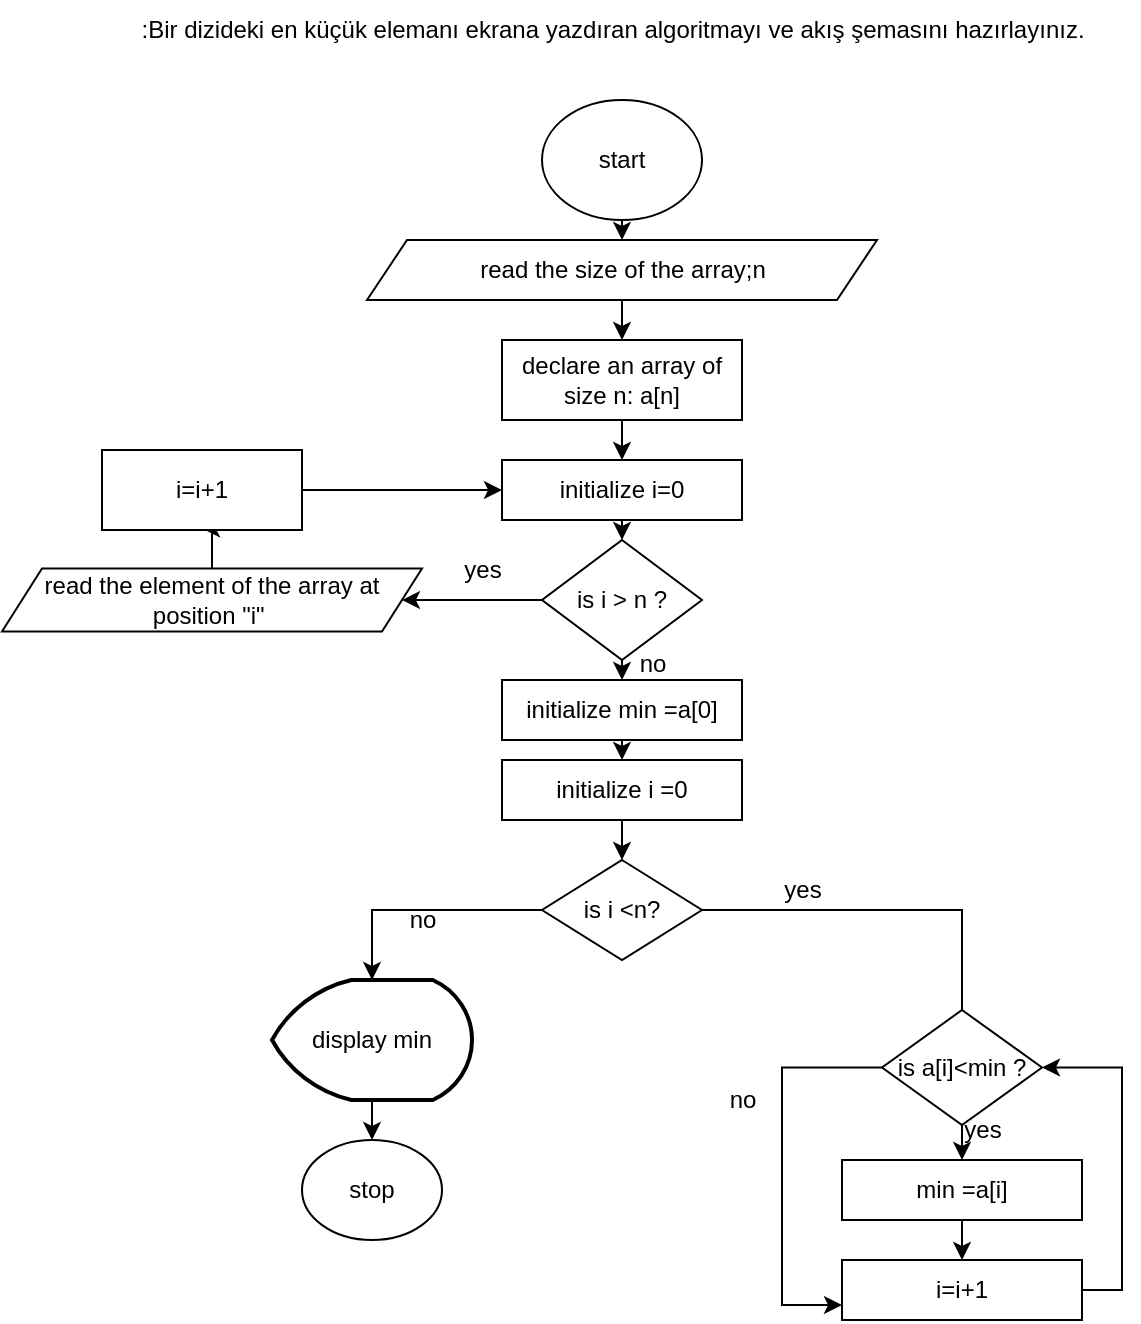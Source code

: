 <mxfile version="20.6.2" type="device"><diagram id="H0Jogm0pw6olyqedpxsq" name="Page-1"><mxGraphModel dx="1377" dy="1726" grid="1" gridSize="10" guides="1" tooltips="1" connect="1" arrows="1" fold="1" page="1" pageScale="1" pageWidth="850" pageHeight="1100" math="0" shadow="0"><root><mxCell id="0"/><mxCell id="1" parent="0"/><mxCell id="J0Y9sIXmVBc424Z3TR_E-1" value=":Bir dizideki en küçük elemanı ekrana yazdıran algoritmayı ve akış şemasını hazırlayınız." style="text;html=1;align=center;verticalAlign=middle;resizable=0;points=[];autosize=1;strokeColor=none;fillColor=none;" parent="1" vertex="1"><mxGeometry x="185" y="10" width="500" height="30" as="geometry"/></mxCell><mxCell id="rpf7yqvZ-eZoxIGCVV9I-8" style="edgeStyle=orthogonalEdgeStyle;rounded=0;orthogonalLoop=1;jettySize=auto;html=1;exitX=0.5;exitY=1;exitDx=0;exitDy=0;entryX=0.5;entryY=0;entryDx=0;entryDy=0;" edge="1" parent="1" source="rpf7yqvZ-eZoxIGCVV9I-1" target="rpf7yqvZ-eZoxIGCVV9I-2"><mxGeometry relative="1" as="geometry"/></mxCell><mxCell id="rpf7yqvZ-eZoxIGCVV9I-1" value="start" style="ellipse;whiteSpace=wrap;html=1;" vertex="1" parent="1"><mxGeometry x="400" y="60" width="80" height="60" as="geometry"/></mxCell><mxCell id="rpf7yqvZ-eZoxIGCVV9I-9" style="edgeStyle=orthogonalEdgeStyle;rounded=0;orthogonalLoop=1;jettySize=auto;html=1;exitX=0.5;exitY=1;exitDx=0;exitDy=0;entryX=0.5;entryY=0;entryDx=0;entryDy=0;" edge="1" parent="1" source="rpf7yqvZ-eZoxIGCVV9I-2" target="rpf7yqvZ-eZoxIGCVV9I-3"><mxGeometry relative="1" as="geometry"/></mxCell><mxCell id="rpf7yqvZ-eZoxIGCVV9I-2" value="read the size of the array;n" style="shape=parallelogram;perimeter=parallelogramPerimeter;whiteSpace=wrap;html=1;fixedSize=1;" vertex="1" parent="1"><mxGeometry x="312.5" y="130" width="255" height="30" as="geometry"/></mxCell><mxCell id="rpf7yqvZ-eZoxIGCVV9I-10" style="edgeStyle=orthogonalEdgeStyle;rounded=0;orthogonalLoop=1;jettySize=auto;html=1;exitX=0.5;exitY=1;exitDx=0;exitDy=0;entryX=0.5;entryY=0;entryDx=0;entryDy=0;" edge="1" parent="1" source="rpf7yqvZ-eZoxIGCVV9I-3" target="rpf7yqvZ-eZoxIGCVV9I-4"><mxGeometry relative="1" as="geometry"/></mxCell><mxCell id="rpf7yqvZ-eZoxIGCVV9I-3" value="declare an array of size n: a[n]" style="rounded=0;whiteSpace=wrap;html=1;" vertex="1" parent="1"><mxGeometry x="380" y="180" width="120" height="40" as="geometry"/></mxCell><mxCell id="rpf7yqvZ-eZoxIGCVV9I-12" style="edgeStyle=orthogonalEdgeStyle;rounded=0;orthogonalLoop=1;jettySize=auto;html=1;exitX=0.5;exitY=1;exitDx=0;exitDy=0;entryX=0.5;entryY=0;entryDx=0;entryDy=0;" edge="1" parent="1" source="rpf7yqvZ-eZoxIGCVV9I-4" target="rpf7yqvZ-eZoxIGCVV9I-5"><mxGeometry relative="1" as="geometry"/></mxCell><mxCell id="rpf7yqvZ-eZoxIGCVV9I-4" value="initialize i=0" style="rounded=0;whiteSpace=wrap;html=1;" vertex="1" parent="1"><mxGeometry x="380" y="240" width="120" height="30" as="geometry"/></mxCell><mxCell id="rpf7yqvZ-eZoxIGCVV9I-15" style="edgeStyle=orthogonalEdgeStyle;rounded=0;orthogonalLoop=1;jettySize=auto;html=1;exitX=0.5;exitY=1;exitDx=0;exitDy=0;entryX=0.5;entryY=0;entryDx=0;entryDy=0;" edge="1" parent="1" source="rpf7yqvZ-eZoxIGCVV9I-5" target="rpf7yqvZ-eZoxIGCVV9I-13"><mxGeometry relative="1" as="geometry"/></mxCell><mxCell id="rpf7yqvZ-eZoxIGCVV9I-38" style="edgeStyle=orthogonalEdgeStyle;rounded=0;orthogonalLoop=1;jettySize=auto;html=1;exitX=0;exitY=0.5;exitDx=0;exitDy=0;" edge="1" parent="1" source="rpf7yqvZ-eZoxIGCVV9I-5" target="rpf7yqvZ-eZoxIGCVV9I-37"><mxGeometry relative="1" as="geometry"/></mxCell><mxCell id="rpf7yqvZ-eZoxIGCVV9I-5" value="is i &amp;gt; n ?" style="rhombus;whiteSpace=wrap;html=1;" vertex="1" parent="1"><mxGeometry x="400" y="280" width="80" height="60" as="geometry"/></mxCell><mxCell id="rpf7yqvZ-eZoxIGCVV9I-6" value="yes" style="text;html=1;align=center;verticalAlign=middle;resizable=0;points=[];autosize=1;strokeColor=none;fillColor=none;" vertex="1" parent="1"><mxGeometry x="350" y="280" width="40" height="30" as="geometry"/></mxCell><mxCell id="rpf7yqvZ-eZoxIGCVV9I-7" value="no" style="text;html=1;align=center;verticalAlign=middle;resizable=0;points=[];autosize=1;strokeColor=none;fillColor=none;" vertex="1" parent="1"><mxGeometry x="435" y="327" width="40" height="30" as="geometry"/></mxCell><mxCell id="rpf7yqvZ-eZoxIGCVV9I-16" style="edgeStyle=orthogonalEdgeStyle;rounded=0;orthogonalLoop=1;jettySize=auto;html=1;exitX=0.5;exitY=1;exitDx=0;exitDy=0;entryX=0.5;entryY=0;entryDx=0;entryDy=0;" edge="1" parent="1" source="rpf7yqvZ-eZoxIGCVV9I-13" target="rpf7yqvZ-eZoxIGCVV9I-14"><mxGeometry relative="1" as="geometry"/></mxCell><mxCell id="rpf7yqvZ-eZoxIGCVV9I-13" value="initialize min =a[0]" style="rounded=0;whiteSpace=wrap;html=1;" vertex="1" parent="1"><mxGeometry x="380" y="350" width="120" height="30" as="geometry"/></mxCell><mxCell id="rpf7yqvZ-eZoxIGCVV9I-18" style="edgeStyle=orthogonalEdgeStyle;rounded=0;orthogonalLoop=1;jettySize=auto;html=1;exitX=0.5;exitY=1;exitDx=0;exitDy=0;entryX=0.5;entryY=0;entryDx=0;entryDy=0;" edge="1" parent="1" source="rpf7yqvZ-eZoxIGCVV9I-14" target="rpf7yqvZ-eZoxIGCVV9I-17"><mxGeometry relative="1" as="geometry"/></mxCell><mxCell id="rpf7yqvZ-eZoxIGCVV9I-14" value="initialize i =0" style="rounded=0;whiteSpace=wrap;html=1;" vertex="1" parent="1"><mxGeometry x="380" y="390" width="120" height="30" as="geometry"/></mxCell><mxCell id="rpf7yqvZ-eZoxIGCVV9I-30" style="edgeStyle=orthogonalEdgeStyle;rounded=0;orthogonalLoop=1;jettySize=auto;html=1;exitX=1;exitY=0.5;exitDx=0;exitDy=0;entryX=0.25;entryY=0.167;entryDx=0;entryDy=0;entryPerimeter=0;" edge="1" parent="1" source="rpf7yqvZ-eZoxIGCVV9I-17" target="rpf7yqvZ-eZoxIGCVV9I-26"><mxGeometry relative="1" as="geometry"/></mxCell><mxCell id="rpf7yqvZ-eZoxIGCVV9I-34" style="edgeStyle=orthogonalEdgeStyle;rounded=0;orthogonalLoop=1;jettySize=auto;html=1;exitX=0;exitY=0.5;exitDx=0;exitDy=0;" edge="1" parent="1" source="rpf7yqvZ-eZoxIGCVV9I-17" target="rpf7yqvZ-eZoxIGCVV9I-32"><mxGeometry relative="1" as="geometry"/></mxCell><mxCell id="rpf7yqvZ-eZoxIGCVV9I-17" value="is i &amp;lt;n?" style="rhombus;whiteSpace=wrap;html=1;" vertex="1" parent="1"><mxGeometry x="400" y="440" width="80" height="50" as="geometry"/></mxCell><mxCell id="rpf7yqvZ-eZoxIGCVV9I-19" value="yes" style="text;html=1;align=center;verticalAlign=middle;resizable=0;points=[];autosize=1;strokeColor=none;fillColor=none;" vertex="1" parent="1"><mxGeometry x="510" y="440" width="40" height="30" as="geometry"/></mxCell><mxCell id="rpf7yqvZ-eZoxIGCVV9I-23" style="edgeStyle=orthogonalEdgeStyle;rounded=0;orthogonalLoop=1;jettySize=auto;html=1;exitX=0.5;exitY=1;exitDx=0;exitDy=0;entryX=0.5;entryY=0;entryDx=0;entryDy=0;" edge="1" parent="1" source="rpf7yqvZ-eZoxIGCVV9I-20" target="rpf7yqvZ-eZoxIGCVV9I-22"><mxGeometry relative="1" as="geometry"/></mxCell><mxCell id="rpf7yqvZ-eZoxIGCVV9I-31" style="edgeStyle=orthogonalEdgeStyle;rounded=0;orthogonalLoop=1;jettySize=auto;html=1;exitX=0;exitY=0.5;exitDx=0;exitDy=0;entryX=0;entryY=0.75;entryDx=0;entryDy=0;" edge="1" parent="1" source="rpf7yqvZ-eZoxIGCVV9I-20" target="rpf7yqvZ-eZoxIGCVV9I-24"><mxGeometry relative="1" as="geometry"><mxPoint x="520" y="670" as="targetPoint"/><Array as="points"><mxPoint x="520" y="544"/><mxPoint x="520" y="663"/></Array></mxGeometry></mxCell><mxCell id="rpf7yqvZ-eZoxIGCVV9I-20" value="is a[i]&amp;lt;min ?" style="rhombus;whiteSpace=wrap;html=1;" vertex="1" parent="1"><mxGeometry x="570" y="515" width="80" height="57.5" as="geometry"/></mxCell><mxCell id="rpf7yqvZ-eZoxIGCVV9I-25" style="edgeStyle=orthogonalEdgeStyle;rounded=0;orthogonalLoop=1;jettySize=auto;html=1;exitX=0.5;exitY=1;exitDx=0;exitDy=0;entryX=0.5;entryY=0;entryDx=0;entryDy=0;" edge="1" parent="1" source="rpf7yqvZ-eZoxIGCVV9I-22" target="rpf7yqvZ-eZoxIGCVV9I-24"><mxGeometry relative="1" as="geometry"/></mxCell><mxCell id="rpf7yqvZ-eZoxIGCVV9I-22" value="min =a[i]" style="rounded=0;whiteSpace=wrap;html=1;" vertex="1" parent="1"><mxGeometry x="550" y="590" width="120" height="30" as="geometry"/></mxCell><mxCell id="rpf7yqvZ-eZoxIGCVV9I-27" style="edgeStyle=orthogonalEdgeStyle;rounded=0;orthogonalLoop=1;jettySize=auto;html=1;exitX=1;exitY=0.5;exitDx=0;exitDy=0;entryX=1;entryY=0.5;entryDx=0;entryDy=0;" edge="1" parent="1" source="rpf7yqvZ-eZoxIGCVV9I-24" target="rpf7yqvZ-eZoxIGCVV9I-20"><mxGeometry relative="1" as="geometry"/></mxCell><mxCell id="rpf7yqvZ-eZoxIGCVV9I-24" value="i=i+1" style="rounded=0;whiteSpace=wrap;html=1;" vertex="1" parent="1"><mxGeometry x="550" y="640" width="120" height="30" as="geometry"/></mxCell><mxCell id="rpf7yqvZ-eZoxIGCVV9I-26" value="yes" style="text;html=1;align=center;verticalAlign=middle;resizable=0;points=[];autosize=1;strokeColor=none;fillColor=none;" vertex="1" parent="1"><mxGeometry x="600" y="560" width="40" height="30" as="geometry"/></mxCell><mxCell id="rpf7yqvZ-eZoxIGCVV9I-29" value="no" style="text;html=1;align=center;verticalAlign=middle;resizable=0;points=[];autosize=1;strokeColor=none;fillColor=none;" vertex="1" parent="1"><mxGeometry x="480" y="545" width="40" height="30" as="geometry"/></mxCell><mxCell id="rpf7yqvZ-eZoxIGCVV9I-35" style="edgeStyle=orthogonalEdgeStyle;rounded=0;orthogonalLoop=1;jettySize=auto;html=1;exitX=0.5;exitY=1;exitDx=0;exitDy=0;exitPerimeter=0;entryX=0.5;entryY=0;entryDx=0;entryDy=0;" edge="1" parent="1" source="rpf7yqvZ-eZoxIGCVV9I-32" target="rpf7yqvZ-eZoxIGCVV9I-33"><mxGeometry relative="1" as="geometry"/></mxCell><mxCell id="rpf7yqvZ-eZoxIGCVV9I-32" value="display min" style="strokeWidth=2;html=1;shape=mxgraph.flowchart.display;whiteSpace=wrap;" vertex="1" parent="1"><mxGeometry x="265" y="500" width="100" height="60" as="geometry"/></mxCell><mxCell id="rpf7yqvZ-eZoxIGCVV9I-33" value="stop" style="ellipse;whiteSpace=wrap;html=1;" vertex="1" parent="1"><mxGeometry x="280" y="580" width="70" height="50" as="geometry"/></mxCell><mxCell id="rpf7yqvZ-eZoxIGCVV9I-36" value="no" style="text;html=1;align=center;verticalAlign=middle;resizable=0;points=[];autosize=1;strokeColor=none;fillColor=none;" vertex="1" parent="1"><mxGeometry x="320" y="455" width="40" height="30" as="geometry"/></mxCell><mxCell id="rpf7yqvZ-eZoxIGCVV9I-40" style="edgeStyle=orthogonalEdgeStyle;rounded=0;orthogonalLoop=1;jettySize=auto;html=1;exitX=0.5;exitY=0;exitDx=0;exitDy=0;" edge="1" parent="1" source="rpf7yqvZ-eZoxIGCVV9I-37" target="rpf7yqvZ-eZoxIGCVV9I-39"><mxGeometry relative="1" as="geometry"/></mxCell><mxCell id="rpf7yqvZ-eZoxIGCVV9I-37" value="read the element of the array at position &quot;i&quot;&amp;nbsp;" style="shape=parallelogram;perimeter=parallelogramPerimeter;whiteSpace=wrap;html=1;fixedSize=1;" vertex="1" parent="1"><mxGeometry x="130" y="294.25" width="210" height="31.5" as="geometry"/></mxCell><mxCell id="rpf7yqvZ-eZoxIGCVV9I-41" style="edgeStyle=orthogonalEdgeStyle;rounded=0;orthogonalLoop=1;jettySize=auto;html=1;exitX=1;exitY=0.5;exitDx=0;exitDy=0;" edge="1" parent="1" source="rpf7yqvZ-eZoxIGCVV9I-39" target="rpf7yqvZ-eZoxIGCVV9I-4"><mxGeometry relative="1" as="geometry"/></mxCell><mxCell id="rpf7yqvZ-eZoxIGCVV9I-39" value="i=i+1" style="rounded=0;whiteSpace=wrap;html=1;" vertex="1" parent="1"><mxGeometry x="180" y="235" width="100" height="40" as="geometry"/></mxCell></root></mxGraphModel></diagram></mxfile>